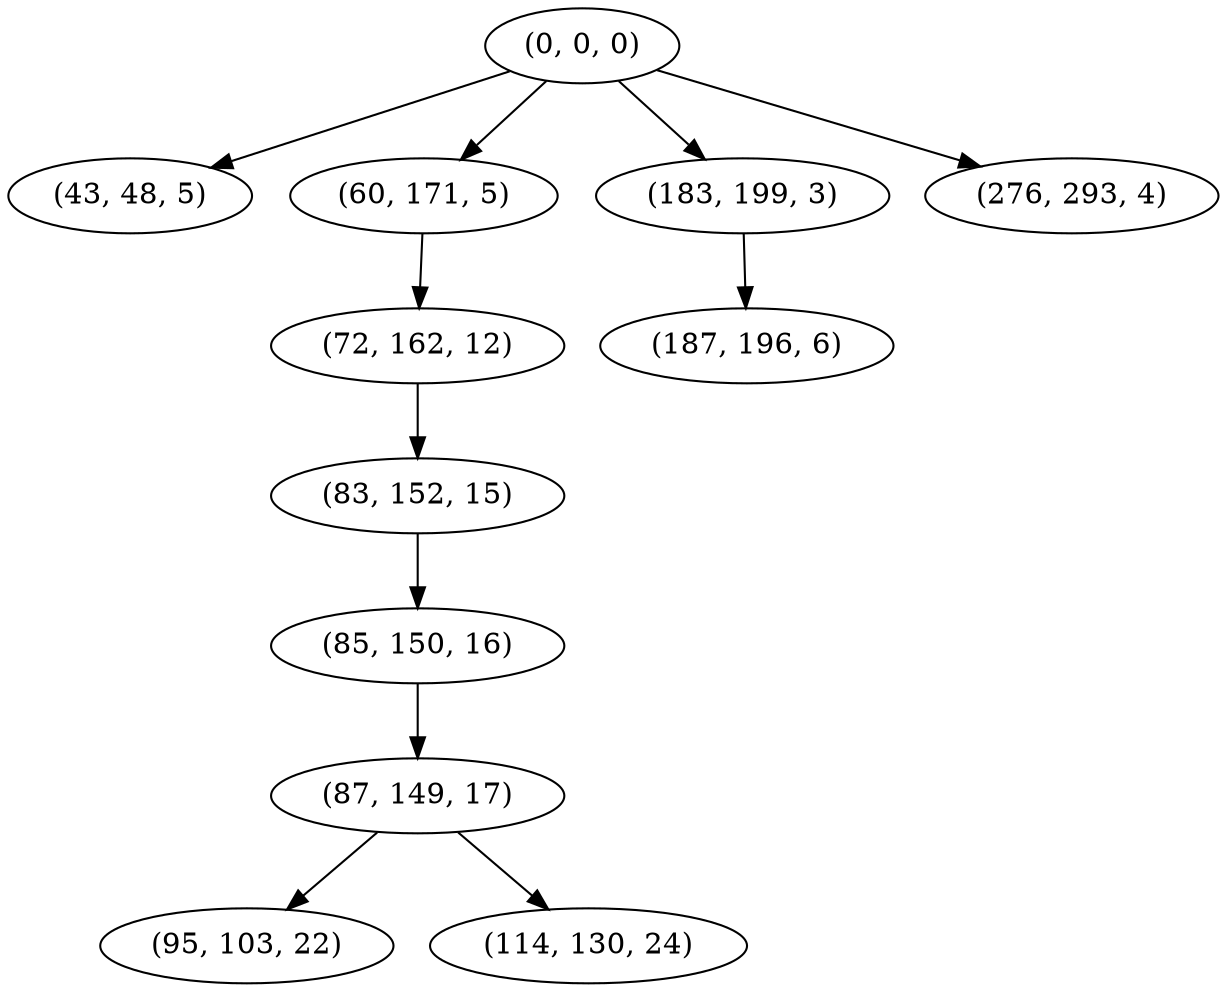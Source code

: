 digraph tree {
    "(0, 0, 0)";
    "(43, 48, 5)";
    "(60, 171, 5)";
    "(72, 162, 12)";
    "(83, 152, 15)";
    "(85, 150, 16)";
    "(87, 149, 17)";
    "(95, 103, 22)";
    "(114, 130, 24)";
    "(183, 199, 3)";
    "(187, 196, 6)";
    "(276, 293, 4)";
    "(0, 0, 0)" -> "(43, 48, 5)";
    "(0, 0, 0)" -> "(60, 171, 5)";
    "(0, 0, 0)" -> "(183, 199, 3)";
    "(0, 0, 0)" -> "(276, 293, 4)";
    "(60, 171, 5)" -> "(72, 162, 12)";
    "(72, 162, 12)" -> "(83, 152, 15)";
    "(83, 152, 15)" -> "(85, 150, 16)";
    "(85, 150, 16)" -> "(87, 149, 17)";
    "(87, 149, 17)" -> "(95, 103, 22)";
    "(87, 149, 17)" -> "(114, 130, 24)";
    "(183, 199, 3)" -> "(187, 196, 6)";
}
